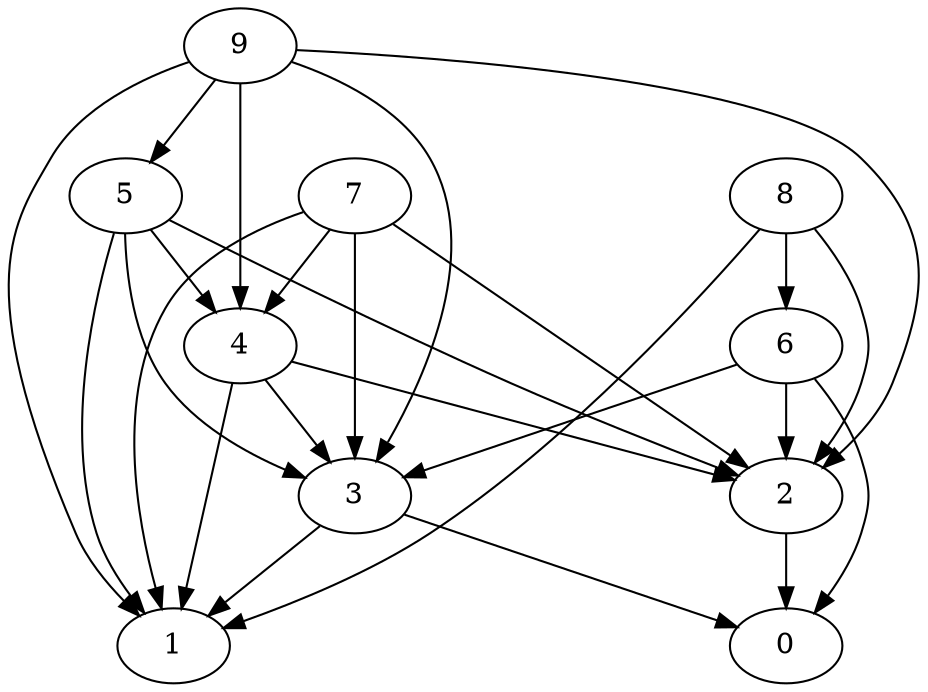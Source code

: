 digraph grapheMat {
	2 -> 0;
	3 -> 0;
	3 -> 1;
	4 -> 1;
	4 -> 2;
	4 -> 3;
	5 -> 1;
	5 -> 2;
	5 -> 3;
	5 -> 4;
	6 -> 0;
	6 -> 2;
	6 -> 3;
	7 -> 1;
	7 -> 2;
	7 -> 3;
	7 -> 4;
	8 -> 1;
	8 -> 2;
	8 -> 6;
	9 -> 1;
	9 -> 2;
	9 -> 3;
	9 -> 4;
	9 -> 5;
}